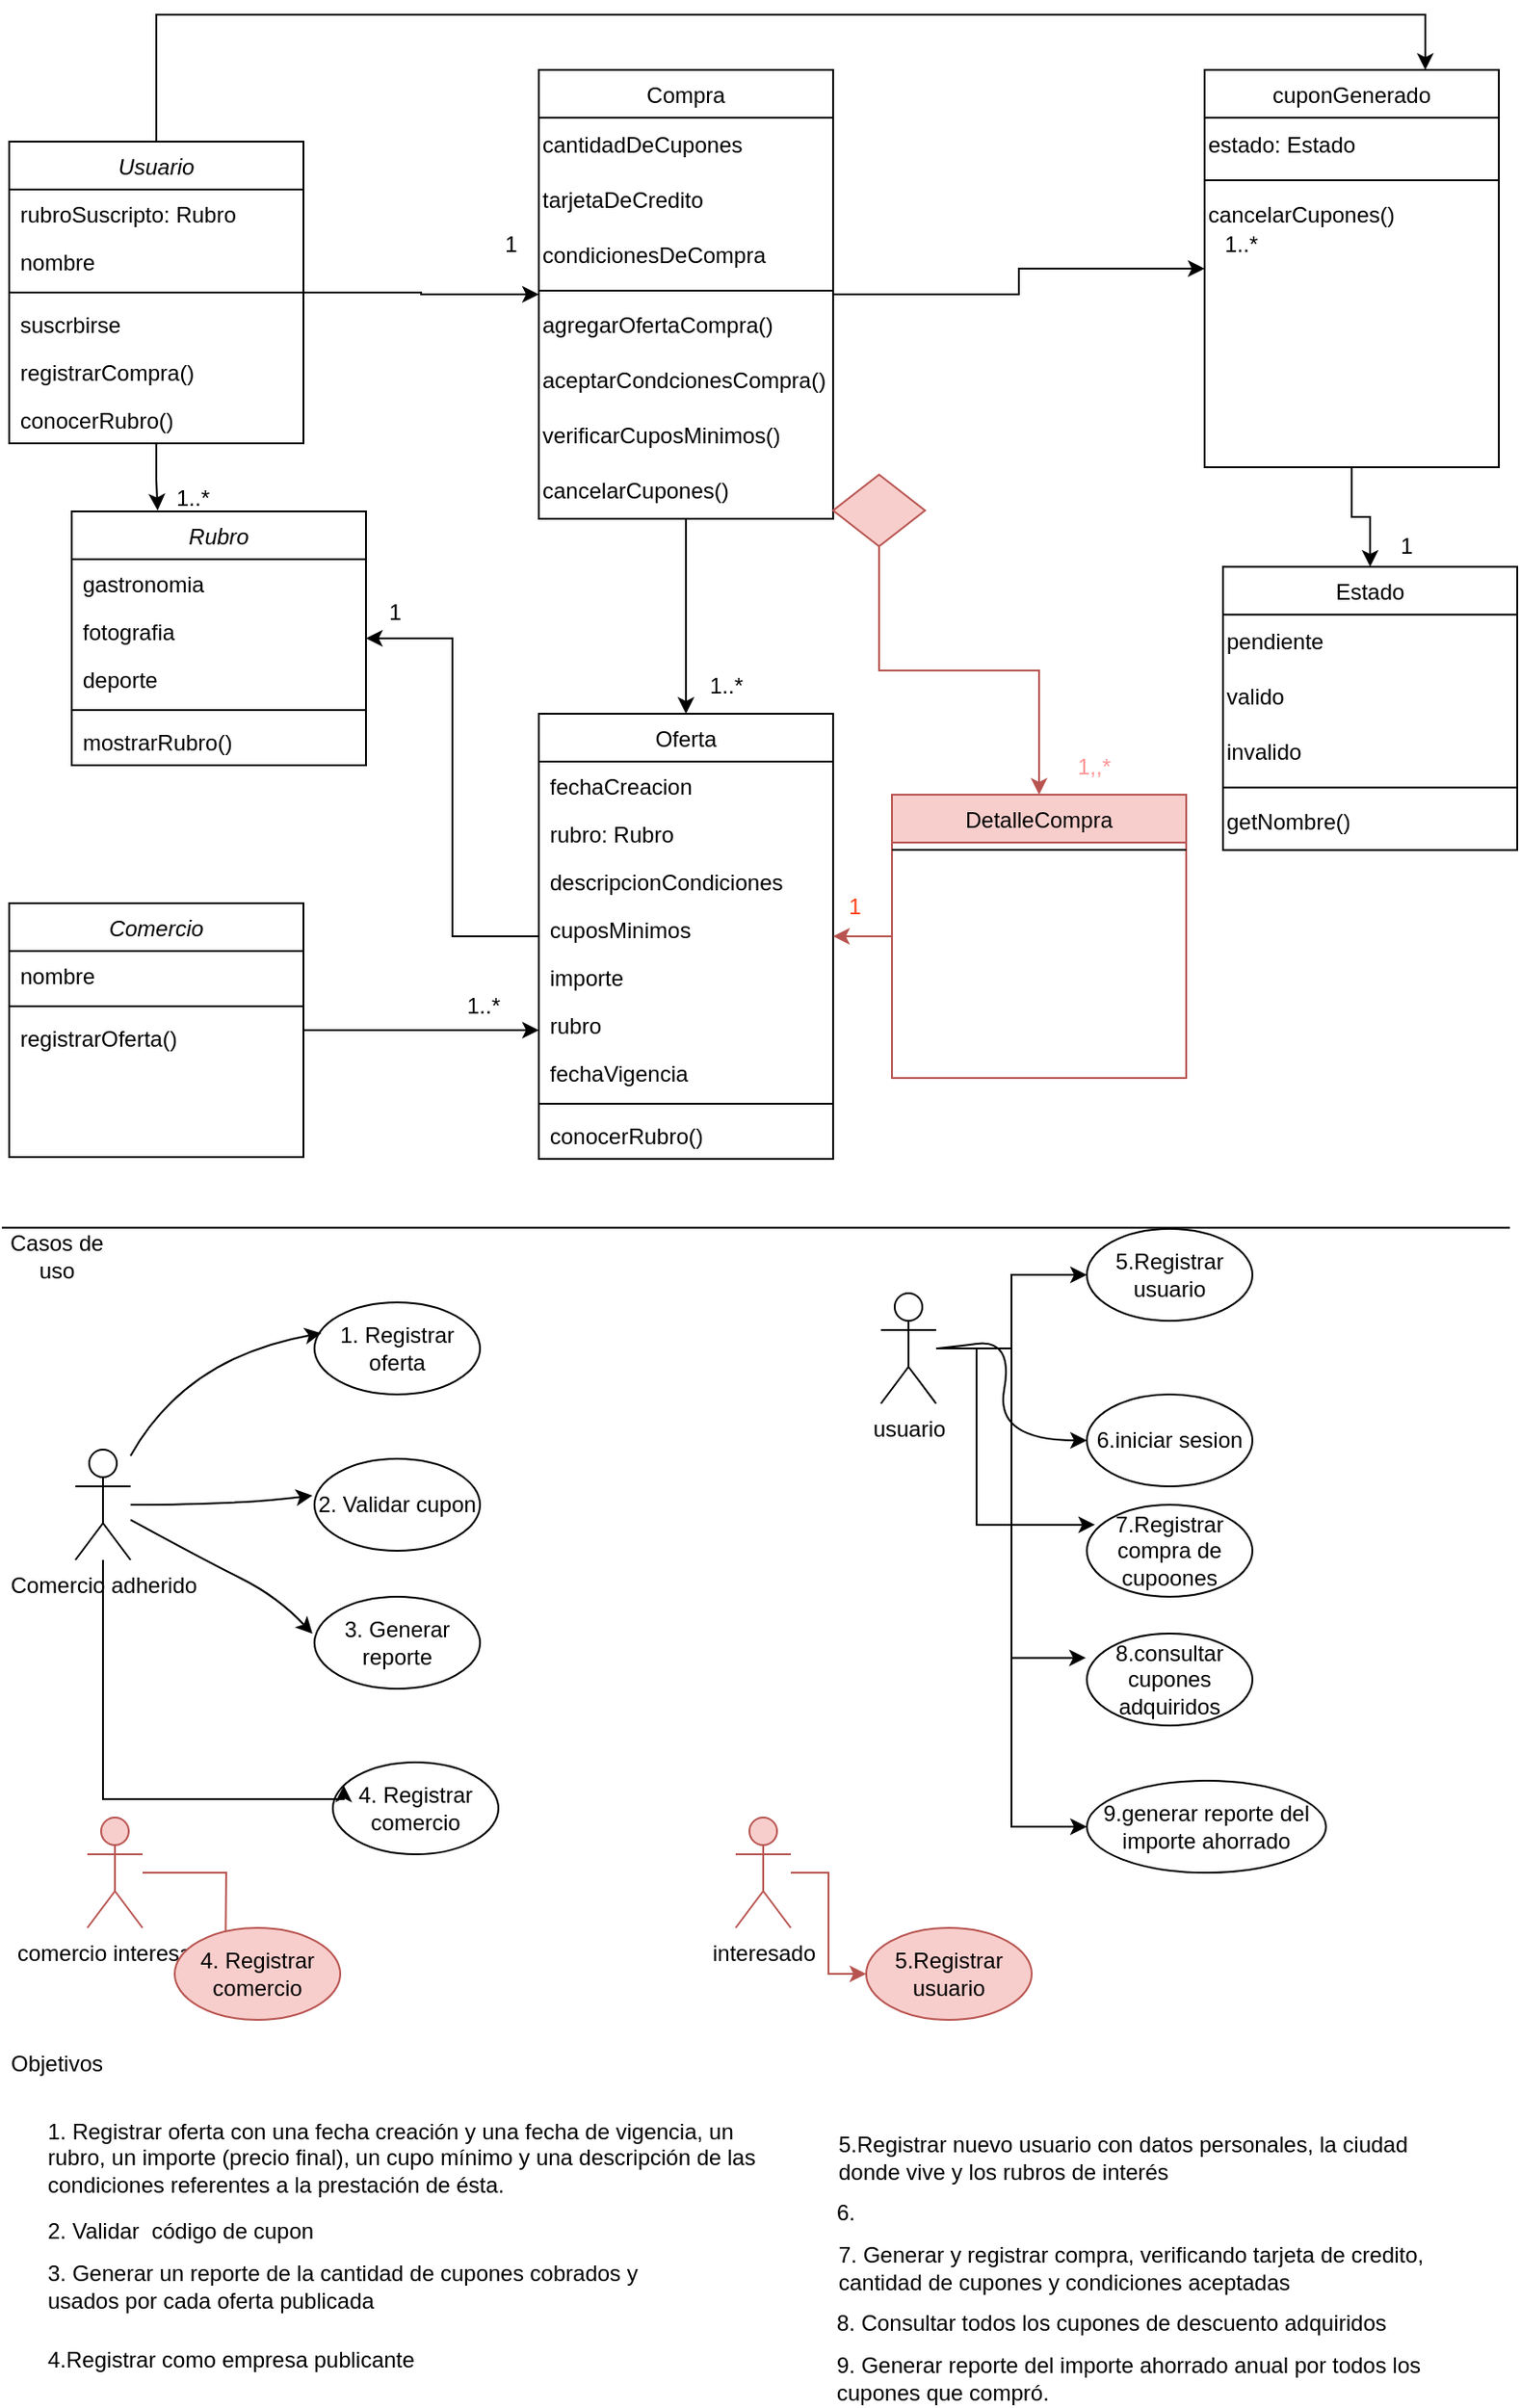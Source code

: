 <mxfile version="24.0.7" type="github">
  <diagram id="C5RBs43oDa-KdzZeNtuy" name="Page-1">
    <mxGraphModel dx="1793" dy="933" grid="1" gridSize="10" guides="1" tooltips="1" connect="1" arrows="1" fold="1" page="1" pageScale="1" pageWidth="827" pageHeight="1169" math="0" shadow="0">
      <root>
        <mxCell id="WIyWlLk6GJQsqaUBKTNV-0" />
        <mxCell id="WIyWlLk6GJQsqaUBKTNV-1" parent="WIyWlLk6GJQsqaUBKTNV-0" />
        <mxCell id="K089rmbUdxv0dRks5DoR-0" style="edgeStyle=orthogonalEdgeStyle;rounded=0;orthogonalLoop=1;jettySize=auto;html=1;" parent="WIyWlLk6GJQsqaUBKTNV-1" source="zkfFHV4jXpPFQw0GAbJ--0" target="zkfFHV4jXpPFQw0GAbJ--17" edge="1">
          <mxGeometry relative="1" as="geometry" />
        </mxCell>
        <mxCell id="K089rmbUdxv0dRks5DoR-128" style="edgeStyle=orthogonalEdgeStyle;rounded=0;orthogonalLoop=1;jettySize=auto;html=1;entryX=0.75;entryY=0;entryDx=0;entryDy=0;" parent="WIyWlLk6GJQsqaUBKTNV-1" source="zkfFHV4jXpPFQw0GAbJ--0" target="K089rmbUdxv0dRks5DoR-39" edge="1">
          <mxGeometry relative="1" as="geometry">
            <Array as="points">
              <mxPoint x="84" y="70" />
              <mxPoint x="774" y="70" />
            </Array>
          </mxGeometry>
        </mxCell>
        <mxCell id="zkfFHV4jXpPFQw0GAbJ--0" value="Usuario" style="swimlane;fontStyle=2;align=center;verticalAlign=top;childLayout=stackLayout;horizontal=1;startSize=26;horizontalStack=0;resizeParent=1;resizeLast=0;collapsible=1;marginBottom=0;rounded=0;shadow=0;strokeWidth=1;" parent="WIyWlLk6GJQsqaUBKTNV-1" vertex="1">
          <mxGeometry x="4" y="139.03" width="160" height="164" as="geometry">
            <mxRectangle x="230" y="140" width="160" height="26" as="alternateBounds" />
          </mxGeometry>
        </mxCell>
        <mxCell id="K089rmbUdxv0dRks5DoR-75" value="rubroSuscripto: Rubro" style="text;align=left;verticalAlign=top;spacingLeft=4;spacingRight=4;overflow=hidden;rotatable=0;points=[[0,0.5],[1,0.5]];portConstraint=eastwest;" parent="zkfFHV4jXpPFQw0GAbJ--0" vertex="1">
          <mxGeometry y="26" width="160" height="26" as="geometry" />
        </mxCell>
        <mxCell id="K089rmbUdxv0dRks5DoR-88" value="nombre" style="text;align=left;verticalAlign=top;spacingLeft=4;spacingRight=4;overflow=hidden;rotatable=0;points=[[0,0.5],[1,0.5]];portConstraint=eastwest;" parent="zkfFHV4jXpPFQw0GAbJ--0" vertex="1">
          <mxGeometry y="52" width="160" height="26" as="geometry" />
        </mxCell>
        <mxCell id="zkfFHV4jXpPFQw0GAbJ--4" value="" style="line;html=1;strokeWidth=1;align=left;verticalAlign=middle;spacingTop=-1;spacingLeft=3;spacingRight=3;rotatable=0;labelPosition=right;points=[];portConstraint=eastwest;" parent="zkfFHV4jXpPFQw0GAbJ--0" vertex="1">
          <mxGeometry y="78" width="160" height="8" as="geometry" />
        </mxCell>
        <mxCell id="zkfFHV4jXpPFQw0GAbJ--5" value="suscrbirse" style="text;align=left;verticalAlign=top;spacingLeft=4;spacingRight=4;overflow=hidden;rotatable=0;points=[[0,0.5],[1,0.5]];portConstraint=eastwest;" parent="zkfFHV4jXpPFQw0GAbJ--0" vertex="1">
          <mxGeometry y="86" width="160" height="26" as="geometry" />
        </mxCell>
        <mxCell id="K089rmbUdxv0dRks5DoR-89" value="registrarCompra()" style="text;align=left;verticalAlign=top;spacingLeft=4;spacingRight=4;overflow=hidden;rotatable=0;points=[[0,0.5],[1,0.5]];portConstraint=eastwest;" parent="zkfFHV4jXpPFQw0GAbJ--0" vertex="1">
          <mxGeometry y="112" width="160" height="26" as="geometry" />
        </mxCell>
        <mxCell id="K089rmbUdxv0dRks5DoR-76" value="conocerRubro()" style="text;align=left;verticalAlign=top;spacingLeft=4;spacingRight=4;overflow=hidden;rotatable=0;points=[[0,0.5],[1,0.5]];portConstraint=eastwest;" parent="zkfFHV4jXpPFQw0GAbJ--0" vertex="1">
          <mxGeometry y="138" width="160" height="26" as="geometry" />
        </mxCell>
        <mxCell id="K089rmbUdxv0dRks5DoR-32" style="edgeStyle=orthogonalEdgeStyle;rounded=0;orthogonalLoop=1;jettySize=auto;html=1;entryX=0.5;entryY=0;entryDx=0;entryDy=0;" parent="WIyWlLk6GJQsqaUBKTNV-1" source="zkfFHV4jXpPFQw0GAbJ--17" target="K089rmbUdxv0dRks5DoR-5" edge="1">
          <mxGeometry relative="1" as="geometry" />
        </mxCell>
        <mxCell id="K089rmbUdxv0dRks5DoR-38" style="edgeStyle=orthogonalEdgeStyle;rounded=0;orthogonalLoop=1;jettySize=auto;html=1;" parent="WIyWlLk6GJQsqaUBKTNV-1" source="zkfFHV4jXpPFQw0GAbJ--17" target="K089rmbUdxv0dRks5DoR-39" edge="1">
          <mxGeometry relative="1" as="geometry">
            <mxPoint x="574" y="208.03" as="targetPoint" />
          </mxGeometry>
        </mxCell>
        <mxCell id="zkfFHV4jXpPFQw0GAbJ--17" value="Compra" style="swimlane;fontStyle=0;align=center;verticalAlign=top;childLayout=stackLayout;horizontal=1;startSize=26;horizontalStack=0;resizeParent=1;resizeLast=0;collapsible=1;marginBottom=0;rounded=0;shadow=0;strokeWidth=1;" parent="WIyWlLk6GJQsqaUBKTNV-1" vertex="1">
          <mxGeometry x="292" y="100.03" width="160" height="244" as="geometry">
            <mxRectangle x="550" y="140" width="160" height="26" as="alternateBounds" />
          </mxGeometry>
        </mxCell>
        <mxCell id="K089rmbUdxv0dRks5DoR-44" value="cantidadDeCupones" style="text;html=1;align=left;verticalAlign=middle;whiteSpace=wrap;rounded=0;" parent="zkfFHV4jXpPFQw0GAbJ--17" vertex="1">
          <mxGeometry y="26" width="160" height="30" as="geometry" />
        </mxCell>
        <mxCell id="K089rmbUdxv0dRks5DoR-45" value="tarjetaDeCredito" style="text;html=1;align=left;verticalAlign=middle;whiteSpace=wrap;rounded=0;" parent="zkfFHV4jXpPFQw0GAbJ--17" vertex="1">
          <mxGeometry y="56" width="160" height="30" as="geometry" />
        </mxCell>
        <mxCell id="K089rmbUdxv0dRks5DoR-46" value="condicionesDeCompra" style="text;html=1;align=left;verticalAlign=middle;whiteSpace=wrap;rounded=0;" parent="zkfFHV4jXpPFQw0GAbJ--17" vertex="1">
          <mxGeometry y="86" width="160" height="30" as="geometry" />
        </mxCell>
        <mxCell id="zkfFHV4jXpPFQw0GAbJ--23" value="" style="line;html=1;strokeWidth=1;align=left;verticalAlign=middle;spacingTop=-1;spacingLeft=3;spacingRight=3;rotatable=0;labelPosition=right;points=[];portConstraint=eastwest;" parent="zkfFHV4jXpPFQw0GAbJ--17" vertex="1">
          <mxGeometry y="116" width="160" height="8" as="geometry" />
        </mxCell>
        <mxCell id="K089rmbUdxv0dRks5DoR-95" value="agregarOfertaCompra()" style="text;html=1;align=left;verticalAlign=middle;whiteSpace=wrap;rounded=0;" parent="zkfFHV4jXpPFQw0GAbJ--17" vertex="1">
          <mxGeometry y="124" width="160" height="30" as="geometry" />
        </mxCell>
        <mxCell id="K089rmbUdxv0dRks5DoR-47" value="aceptarCondcionesCompra()" style="text;html=1;align=left;verticalAlign=middle;whiteSpace=wrap;rounded=0;" parent="zkfFHV4jXpPFQw0GAbJ--17" vertex="1">
          <mxGeometry y="154" width="160" height="30" as="geometry" />
        </mxCell>
        <mxCell id="K089rmbUdxv0dRks5DoR-55" value="verificarCuposMinimos()" style="text;html=1;align=left;verticalAlign=middle;whiteSpace=wrap;rounded=0;" parent="zkfFHV4jXpPFQw0GAbJ--17" vertex="1">
          <mxGeometry y="184" width="160" height="30" as="geometry" />
        </mxCell>
        <mxCell id="K089rmbUdxv0dRks5DoR-57" value="cancelarCupones()" style="text;html=1;align=left;verticalAlign=middle;whiteSpace=wrap;rounded=0;" parent="zkfFHV4jXpPFQw0GAbJ--17" vertex="1">
          <mxGeometry y="214" width="160" height="30" as="geometry" />
        </mxCell>
        <mxCell id="K089rmbUdxv0dRks5DoR-33" style="edgeStyle=orthogonalEdgeStyle;rounded=0;orthogonalLoop=1;jettySize=auto;html=1;" parent="WIyWlLk6GJQsqaUBKTNV-1" source="K089rmbUdxv0dRks5DoR-2" edge="1">
          <mxGeometry relative="1" as="geometry">
            <mxPoint x="292" y="622.03" as="targetPoint" />
          </mxGeometry>
        </mxCell>
        <mxCell id="K089rmbUdxv0dRks5DoR-2" value="Comercio" style="swimlane;fontStyle=2;align=center;verticalAlign=top;childLayout=stackLayout;horizontal=1;startSize=26;horizontalStack=0;resizeParent=1;resizeLast=0;collapsible=1;marginBottom=0;rounded=0;shadow=0;strokeWidth=1;" parent="WIyWlLk6GJQsqaUBKTNV-1" vertex="1">
          <mxGeometry x="4" y="553.03" width="160" height="138" as="geometry">
            <mxRectangle x="230" y="140" width="160" height="26" as="alternateBounds" />
          </mxGeometry>
        </mxCell>
        <mxCell id="K089rmbUdxv0dRks5DoR-71" value="nombre" style="text;align=left;verticalAlign=top;spacingLeft=4;spacingRight=4;overflow=hidden;rotatable=0;points=[[0,0.5],[1,0.5]];portConstraint=eastwest;" parent="K089rmbUdxv0dRks5DoR-2" vertex="1">
          <mxGeometry y="26" width="160" height="26" as="geometry" />
        </mxCell>
        <mxCell id="K089rmbUdxv0dRks5DoR-3" value="" style="line;html=1;strokeWidth=1;align=left;verticalAlign=middle;spacingTop=-1;spacingLeft=3;spacingRight=3;rotatable=0;labelPosition=right;points=[];portConstraint=eastwest;" parent="K089rmbUdxv0dRks5DoR-2" vertex="1">
          <mxGeometry y="52" width="160" height="8" as="geometry" />
        </mxCell>
        <mxCell id="K089rmbUdxv0dRks5DoR-60" value="registrarOferta()" style="text;align=left;verticalAlign=top;spacingLeft=4;spacingRight=4;overflow=hidden;rotatable=0;points=[[0,0.5],[1,0.5]];portConstraint=eastwest;" parent="K089rmbUdxv0dRks5DoR-2" vertex="1">
          <mxGeometry y="60" width="160" height="26" as="geometry" />
        </mxCell>
        <mxCell id="K089rmbUdxv0dRks5DoR-81" style="edgeStyle=orthogonalEdgeStyle;rounded=0;orthogonalLoop=1;jettySize=auto;html=1;" parent="WIyWlLk6GJQsqaUBKTNV-1" source="K089rmbUdxv0dRks5DoR-5" target="K089rmbUdxv0dRks5DoR-68" edge="1">
          <mxGeometry relative="1" as="geometry" />
        </mxCell>
        <mxCell id="K089rmbUdxv0dRks5DoR-5" value="Oferta" style="swimlane;fontStyle=0;align=center;verticalAlign=top;childLayout=stackLayout;horizontal=1;startSize=26;horizontalStack=0;resizeParent=1;resizeLast=0;collapsible=1;marginBottom=0;rounded=0;shadow=0;strokeWidth=1;" parent="WIyWlLk6GJQsqaUBKTNV-1" vertex="1">
          <mxGeometry x="292" y="450.03" width="160" height="242" as="geometry">
            <mxRectangle x="550" y="140" width="160" height="26" as="alternateBounds" />
          </mxGeometry>
        </mxCell>
        <mxCell id="K089rmbUdxv0dRks5DoR-62" value="fechaCreacion&#xa;" style="text;align=left;verticalAlign=top;spacingLeft=4;spacingRight=4;overflow=hidden;rotatable=0;points=[[0,0.5],[1,0.5]];portConstraint=eastwest;" parent="K089rmbUdxv0dRks5DoR-5" vertex="1">
          <mxGeometry y="26" width="160" height="26" as="geometry" />
        </mxCell>
        <mxCell id="K089rmbUdxv0dRks5DoR-73" value="rubro: Rubro" style="text;align=left;verticalAlign=top;spacingLeft=4;spacingRight=4;overflow=hidden;rotatable=0;points=[[0,0.5],[1,0.5]];portConstraint=eastwest;" parent="K089rmbUdxv0dRks5DoR-5" vertex="1">
          <mxGeometry y="52" width="160" height="26" as="geometry" />
        </mxCell>
        <mxCell id="K089rmbUdxv0dRks5DoR-67" value="descripcionCondiciones" style="text;align=left;verticalAlign=top;spacingLeft=4;spacingRight=4;overflow=hidden;rotatable=0;points=[[0,0.5],[1,0.5]];portConstraint=eastwest;" parent="K089rmbUdxv0dRks5DoR-5" vertex="1">
          <mxGeometry y="78" width="160" height="26" as="geometry" />
        </mxCell>
        <mxCell id="K089rmbUdxv0dRks5DoR-66" value="cuposMinimos" style="text;align=left;verticalAlign=top;spacingLeft=4;spacingRight=4;overflow=hidden;rotatable=0;points=[[0,0.5],[1,0.5]];portConstraint=eastwest;" parent="K089rmbUdxv0dRks5DoR-5" vertex="1">
          <mxGeometry y="104" width="160" height="26" as="geometry" />
        </mxCell>
        <mxCell id="K089rmbUdxv0dRks5DoR-65" value="importe" style="text;align=left;verticalAlign=top;spacingLeft=4;spacingRight=4;overflow=hidden;rotatable=0;points=[[0,0.5],[1,0.5]];portConstraint=eastwest;" parent="K089rmbUdxv0dRks5DoR-5" vertex="1">
          <mxGeometry y="130" width="160" height="26" as="geometry" />
        </mxCell>
        <mxCell id="K089rmbUdxv0dRks5DoR-64" value="rubro" style="text;align=left;verticalAlign=top;spacingLeft=4;spacingRight=4;overflow=hidden;rotatable=0;points=[[0,0.5],[1,0.5]];portConstraint=eastwest;" parent="K089rmbUdxv0dRks5DoR-5" vertex="1">
          <mxGeometry y="156" width="160" height="26" as="geometry" />
        </mxCell>
        <mxCell id="K089rmbUdxv0dRks5DoR-63" value="fechaVigencia" style="text;align=left;verticalAlign=top;spacingLeft=4;spacingRight=4;overflow=hidden;rotatable=0;points=[[0,0.5],[1,0.5]];portConstraint=eastwest;" parent="K089rmbUdxv0dRks5DoR-5" vertex="1">
          <mxGeometry y="182" width="160" height="26" as="geometry" />
        </mxCell>
        <mxCell id="K089rmbUdxv0dRks5DoR-6" value="" style="line;html=1;strokeWidth=1;align=left;verticalAlign=middle;spacingTop=-1;spacingLeft=3;spacingRight=3;rotatable=0;labelPosition=right;points=[];portConstraint=eastwest;" parent="K089rmbUdxv0dRks5DoR-5" vertex="1">
          <mxGeometry y="208" width="160" height="8" as="geometry" />
        </mxCell>
        <mxCell id="K089rmbUdxv0dRks5DoR-85" value="conocerRubro()" style="text;align=left;verticalAlign=top;spacingLeft=4;spacingRight=4;overflow=hidden;rotatable=0;points=[[0,0.5],[1,0.5]];portConstraint=eastwest;" parent="K089rmbUdxv0dRks5DoR-5" vertex="1">
          <mxGeometry y="216" width="160" height="26" as="geometry" />
        </mxCell>
        <mxCell id="K089rmbUdxv0dRks5DoR-9" value="Comercio adherido" style="shape=umlActor;verticalLabelPosition=bottom;verticalAlign=top;html=1;outlineConnect=0;align=center;" parent="WIyWlLk6GJQsqaUBKTNV-1" vertex="1">
          <mxGeometry x="40" y="850" width="30" height="60" as="geometry" />
        </mxCell>
        <mxCell id="K089rmbUdxv0dRks5DoR-11" value="Casos de uso" style="text;html=1;align=center;verticalAlign=middle;whiteSpace=wrap;rounded=0;" parent="WIyWlLk6GJQsqaUBKTNV-1" vertex="1">
          <mxGeometry y="730" width="60" height="30" as="geometry" />
        </mxCell>
        <mxCell id="K089rmbUdxv0dRks5DoR-12" value="" style="endArrow=none;html=1;rounded=0;" parent="WIyWlLk6GJQsqaUBKTNV-1" edge="1">
          <mxGeometry width="50" height="50" relative="1" as="geometry">
            <mxPoint y="729.39" as="sourcePoint" />
            <mxPoint x="820" y="729.39" as="targetPoint" />
          </mxGeometry>
        </mxCell>
        <mxCell id="K089rmbUdxv0dRks5DoR-13" value="1. Registrar oferta" style="ellipse;whiteSpace=wrap;html=1;" parent="WIyWlLk6GJQsqaUBKTNV-1" vertex="1">
          <mxGeometry x="170" y="770" width="90" height="50" as="geometry" />
        </mxCell>
        <mxCell id="K089rmbUdxv0dRks5DoR-15" value="" style="curved=1;endArrow=classic;html=1;rounded=0;entryX=0.042;entryY=0.334;entryDx=0;entryDy=0;entryPerimeter=0;" parent="WIyWlLk6GJQsqaUBKTNV-1" source="K089rmbUdxv0dRks5DoR-9" target="K089rmbUdxv0dRks5DoR-13" edge="1">
          <mxGeometry width="50" height="50" relative="1" as="geometry">
            <mxPoint x="270" y="940" as="sourcePoint" />
            <mxPoint x="320" y="890" as="targetPoint" />
            <Array as="points">
              <mxPoint x="100" y="800" />
            </Array>
          </mxGeometry>
        </mxCell>
        <mxCell id="K089rmbUdxv0dRks5DoR-16" value="2. Validar cupon" style="ellipse;whiteSpace=wrap;html=1;" parent="WIyWlLk6GJQsqaUBKTNV-1" vertex="1">
          <mxGeometry x="170" y="855" width="90" height="50" as="geometry" />
        </mxCell>
        <mxCell id="K089rmbUdxv0dRks5DoR-17" value="" style="curved=1;endArrow=classic;html=1;rounded=0;entryX=-0.012;entryY=0.399;entryDx=0;entryDy=0;entryPerimeter=0;" parent="WIyWlLk6GJQsqaUBKTNV-1" source="K089rmbUdxv0dRks5DoR-9" target="K089rmbUdxv0dRks5DoR-16" edge="1">
          <mxGeometry width="50" height="50" relative="1" as="geometry">
            <mxPoint x="200" y="1020" as="sourcePoint" />
            <mxPoint x="250" y="970" as="targetPoint" />
            <Array as="points">
              <mxPoint x="130" y="880" />
            </Array>
          </mxGeometry>
        </mxCell>
        <mxCell id="K089rmbUdxv0dRks5DoR-18" value="3. Generar reporte" style="ellipse;whiteSpace=wrap;html=1;" parent="WIyWlLk6GJQsqaUBKTNV-1" vertex="1">
          <mxGeometry x="170" y="930" width="90" height="50" as="geometry" />
        </mxCell>
        <mxCell id="K089rmbUdxv0dRks5DoR-19" value="" style="curved=1;endArrow=classic;html=1;rounded=0;entryX=-0.012;entryY=0.403;entryDx=0;entryDy=0;entryPerimeter=0;" parent="WIyWlLk6GJQsqaUBKTNV-1" source="K089rmbUdxv0dRks5DoR-9" target="K089rmbUdxv0dRks5DoR-18" edge="1">
          <mxGeometry width="50" height="50" relative="1" as="geometry">
            <mxPoint x="150" y="1030" as="sourcePoint" />
            <mxPoint x="200" y="980" as="targetPoint" />
            <Array as="points">
              <mxPoint x="110" y="910" />
              <mxPoint x="150" y="930" />
            </Array>
          </mxGeometry>
        </mxCell>
        <mxCell id="K089rmbUdxv0dRks5DoR-130" style="edgeStyle=orthogonalEdgeStyle;rounded=0;orthogonalLoop=1;jettySize=auto;html=1;" parent="WIyWlLk6GJQsqaUBKTNV-1" source="K089rmbUdxv0dRks5DoR-20" target="K089rmbUdxv0dRks5DoR-24" edge="1">
          <mxGeometry relative="1" as="geometry" />
        </mxCell>
        <mxCell id="K089rmbUdxv0dRks5DoR-132" style="edgeStyle=orthogonalEdgeStyle;rounded=0;orthogonalLoop=1;jettySize=auto;html=1;entryX=0;entryY=0.5;entryDx=0;entryDy=0;" parent="WIyWlLk6GJQsqaUBKTNV-1" source="K089rmbUdxv0dRks5DoR-20" target="K089rmbUdxv0dRks5DoR-28" edge="1">
          <mxGeometry relative="1" as="geometry" />
        </mxCell>
        <mxCell id="K089rmbUdxv0dRks5DoR-20" value="usuario" style="shape=umlActor;verticalLabelPosition=bottom;verticalAlign=top;html=1;outlineConnect=0;align=center;" parent="WIyWlLk6GJQsqaUBKTNV-1" vertex="1">
          <mxGeometry x="478" y="765" width="30" height="60" as="geometry" />
        </mxCell>
        <mxCell id="K089rmbUdxv0dRks5DoR-21" value="6.iniciar sesion" style="ellipse;whiteSpace=wrap;html=1;" parent="WIyWlLk6GJQsqaUBKTNV-1" vertex="1">
          <mxGeometry x="590" y="820" width="90" height="50" as="geometry" />
        </mxCell>
        <mxCell id="K089rmbUdxv0dRks5DoR-22" value="" style="curved=1;endArrow=classic;html=1;rounded=0;" parent="WIyWlLk6GJQsqaUBKTNV-1" source="K089rmbUdxv0dRks5DoR-20" target="K089rmbUdxv0dRks5DoR-21" edge="1">
          <mxGeometry width="50" height="50" relative="1" as="geometry">
            <mxPoint x="580" y="900" as="sourcePoint" />
            <mxPoint x="630" y="850" as="targetPoint" />
            <Array as="points">
              <mxPoint x="510" y="795" />
              <mxPoint x="550" y="790" />
              <mxPoint x="540" y="845" />
            </Array>
          </mxGeometry>
        </mxCell>
        <mxCell id="K089rmbUdxv0dRks5DoR-23" value="4. Registrar comercio" style="ellipse;whiteSpace=wrap;html=1;" parent="WIyWlLk6GJQsqaUBKTNV-1" vertex="1">
          <mxGeometry x="180" y="1020" width="90" height="50" as="geometry" />
        </mxCell>
        <mxCell id="K089rmbUdxv0dRks5DoR-24" value="5.Registrar usuario" style="ellipse;whiteSpace=wrap;html=1;" parent="WIyWlLk6GJQsqaUBKTNV-1" vertex="1">
          <mxGeometry x="590" y="730" width="90" height="50" as="geometry" />
        </mxCell>
        <mxCell id="K089rmbUdxv0dRks5DoR-25" value="7.Registrar compra de cupoones" style="ellipse;whiteSpace=wrap;html=1;" parent="WIyWlLk6GJQsqaUBKTNV-1" vertex="1">
          <mxGeometry x="590" y="880" width="90" height="50" as="geometry" />
        </mxCell>
        <mxCell id="K089rmbUdxv0dRks5DoR-26" style="edgeStyle=orthogonalEdgeStyle;rounded=0;orthogonalLoop=1;jettySize=auto;html=1;entryX=0.049;entryY=0.217;entryDx=0;entryDy=0;entryPerimeter=0;" parent="WIyWlLk6GJQsqaUBKTNV-1" source="K089rmbUdxv0dRks5DoR-20" target="K089rmbUdxv0dRks5DoR-25" edge="1">
          <mxGeometry relative="1" as="geometry">
            <Array as="points">
              <mxPoint x="530" y="795" />
              <mxPoint x="530" y="891" />
            </Array>
          </mxGeometry>
        </mxCell>
        <mxCell id="K089rmbUdxv0dRks5DoR-27" value="8.consultar cupones adquiridos" style="ellipse;whiteSpace=wrap;html=1;" parent="WIyWlLk6GJQsqaUBKTNV-1" vertex="1">
          <mxGeometry x="590" y="950" width="90" height="50" as="geometry" />
        </mxCell>
        <mxCell id="K089rmbUdxv0dRks5DoR-28" value="9.generar reporte del importe ahorrado" style="ellipse;whiteSpace=wrap;html=1;" parent="WIyWlLk6GJQsqaUBKTNV-1" vertex="1">
          <mxGeometry x="590" y="1030" width="130" height="50" as="geometry" />
        </mxCell>
        <mxCell id="K089rmbUdxv0dRks5DoR-59" style="edgeStyle=orthogonalEdgeStyle;rounded=0;orthogonalLoop=1;jettySize=auto;html=1;entryX=0.5;entryY=0;entryDx=0;entryDy=0;" parent="WIyWlLk6GJQsqaUBKTNV-1" source="K089rmbUdxv0dRks5DoR-39" target="K089rmbUdxv0dRks5DoR-48" edge="1">
          <mxGeometry relative="1" as="geometry" />
        </mxCell>
        <mxCell id="K089rmbUdxv0dRks5DoR-39" value="cuponGenerado" style="swimlane;fontStyle=0;align=center;verticalAlign=top;childLayout=stackLayout;horizontal=1;startSize=26;horizontalStack=0;resizeParent=1;resizeLast=0;collapsible=1;marginBottom=0;rounded=0;shadow=0;strokeWidth=1;" parent="WIyWlLk6GJQsqaUBKTNV-1" vertex="1">
          <mxGeometry x="654" y="100.03" width="160" height="216" as="geometry">
            <mxRectangle x="550" y="140" width="160" height="26" as="alternateBounds" />
          </mxGeometry>
        </mxCell>
        <mxCell id="K089rmbUdxv0dRks5DoR-91" value="estado: Estado" style="text;html=1;align=left;verticalAlign=middle;whiteSpace=wrap;rounded=0;" parent="K089rmbUdxv0dRks5DoR-39" vertex="1">
          <mxGeometry y="26" width="160" height="30" as="geometry" />
        </mxCell>
        <mxCell id="K089rmbUdxv0dRks5DoR-40" value="" style="line;html=1;strokeWidth=1;align=left;verticalAlign=middle;spacingTop=-1;spacingLeft=3;spacingRight=3;rotatable=0;labelPosition=right;points=[];portConstraint=eastwest;" parent="K089rmbUdxv0dRks5DoR-39" vertex="1">
          <mxGeometry y="56" width="160" height="8" as="geometry" />
        </mxCell>
        <mxCell id="K089rmbUdxv0dRks5DoR-58" value="cancelarCupones()" style="text;html=1;align=left;verticalAlign=middle;whiteSpace=wrap;rounded=0;" parent="K089rmbUdxv0dRks5DoR-39" vertex="1">
          <mxGeometry y="64" width="160" height="30" as="geometry" />
        </mxCell>
        <mxCell id="K089rmbUdxv0dRks5DoR-48" value="Estado" style="swimlane;fontStyle=0;align=center;verticalAlign=top;childLayout=stackLayout;horizontal=1;startSize=26;horizontalStack=0;resizeParent=1;resizeLast=0;collapsible=1;marginBottom=0;rounded=0;shadow=0;strokeWidth=1;" parent="WIyWlLk6GJQsqaUBKTNV-1" vertex="1">
          <mxGeometry x="664" y="370.08" width="160" height="154" as="geometry">
            <mxRectangle x="550" y="140" width="160" height="26" as="alternateBounds" />
          </mxGeometry>
        </mxCell>
        <mxCell id="K089rmbUdxv0dRks5DoR-50" value="pendiente" style="text;html=1;align=left;verticalAlign=middle;whiteSpace=wrap;rounded=0;" parent="K089rmbUdxv0dRks5DoR-48" vertex="1">
          <mxGeometry y="26" width="160" height="30" as="geometry" />
        </mxCell>
        <mxCell id="K089rmbUdxv0dRks5DoR-93" value="valido" style="text;html=1;align=left;verticalAlign=middle;whiteSpace=wrap;rounded=0;" parent="K089rmbUdxv0dRks5DoR-48" vertex="1">
          <mxGeometry y="56" width="160" height="30" as="geometry" />
        </mxCell>
        <mxCell id="K089rmbUdxv0dRks5DoR-51" value="invalido" style="text;html=1;align=left;verticalAlign=middle;whiteSpace=wrap;rounded=0;" parent="K089rmbUdxv0dRks5DoR-48" vertex="1">
          <mxGeometry y="86" width="160" height="30" as="geometry" />
        </mxCell>
        <mxCell id="K089rmbUdxv0dRks5DoR-49" value="" style="line;html=1;strokeWidth=1;align=left;verticalAlign=middle;spacingTop=-1;spacingLeft=3;spacingRight=3;rotatable=0;labelPosition=right;points=[];portConstraint=eastwest;" parent="K089rmbUdxv0dRks5DoR-48" vertex="1">
          <mxGeometry y="116" width="160" height="8" as="geometry" />
        </mxCell>
        <mxCell id="K089rmbUdxv0dRks5DoR-92" value="getNombre()" style="text;html=1;align=left;verticalAlign=middle;whiteSpace=wrap;rounded=0;" parent="K089rmbUdxv0dRks5DoR-48" vertex="1">
          <mxGeometry y="124" width="160" height="30" as="geometry" />
        </mxCell>
        <mxCell id="K089rmbUdxv0dRks5DoR-61" value="1..*" style="text;html=1;align=center;verticalAlign=middle;whiteSpace=wrap;rounded=0;" parent="WIyWlLk6GJQsqaUBKTNV-1" vertex="1">
          <mxGeometry x="232" y="594.03" width="60" height="30" as="geometry" />
        </mxCell>
        <mxCell id="K089rmbUdxv0dRks5DoR-68" value="Rubro" style="swimlane;fontStyle=2;align=center;verticalAlign=top;childLayout=stackLayout;horizontal=1;startSize=26;horizontalStack=0;resizeParent=1;resizeLast=0;collapsible=1;marginBottom=0;rounded=0;shadow=0;strokeWidth=1;" parent="WIyWlLk6GJQsqaUBKTNV-1" vertex="1">
          <mxGeometry x="38" y="340.03" width="160" height="138" as="geometry">
            <mxRectangle x="230" y="140" width="160" height="26" as="alternateBounds" />
          </mxGeometry>
        </mxCell>
        <mxCell id="K089rmbUdxv0dRks5DoR-78" value="gastronomia" style="text;align=left;verticalAlign=top;spacingLeft=4;spacingRight=4;overflow=hidden;rotatable=0;points=[[0,0.5],[1,0.5]];portConstraint=eastwest;" parent="K089rmbUdxv0dRks5DoR-68" vertex="1">
          <mxGeometry y="26" width="160" height="26" as="geometry" />
        </mxCell>
        <mxCell id="K089rmbUdxv0dRks5DoR-79" value="fotografia" style="text;align=left;verticalAlign=top;spacingLeft=4;spacingRight=4;overflow=hidden;rotatable=0;points=[[0,0.5],[1,0.5]];portConstraint=eastwest;" parent="K089rmbUdxv0dRks5DoR-68" vertex="1">
          <mxGeometry y="52" width="160" height="26" as="geometry" />
        </mxCell>
        <mxCell id="K089rmbUdxv0dRks5DoR-80" value="deporte" style="text;align=left;verticalAlign=top;spacingLeft=4;spacingRight=4;overflow=hidden;rotatable=0;points=[[0,0.5],[1,0.5]];portConstraint=eastwest;" parent="K089rmbUdxv0dRks5DoR-68" vertex="1">
          <mxGeometry y="78" width="160" height="26" as="geometry" />
        </mxCell>
        <mxCell id="K089rmbUdxv0dRks5DoR-69" value="" style="line;html=1;strokeWidth=1;align=left;verticalAlign=middle;spacingTop=-1;spacingLeft=3;spacingRight=3;rotatable=0;labelPosition=right;points=[];portConstraint=eastwest;" parent="K089rmbUdxv0dRks5DoR-68" vertex="1">
          <mxGeometry y="104" width="160" height="8" as="geometry" />
        </mxCell>
        <mxCell id="K089rmbUdxv0dRks5DoR-70" value="mostrarRubro()" style="text;align=left;verticalAlign=top;spacingLeft=4;spacingRight=4;overflow=hidden;rotatable=0;points=[[0,0.5],[1,0.5]];portConstraint=eastwest;" parent="K089rmbUdxv0dRks5DoR-68" vertex="1">
          <mxGeometry y="112" width="160" height="26" as="geometry" />
        </mxCell>
        <mxCell id="K089rmbUdxv0dRks5DoR-77" style="edgeStyle=orthogonalEdgeStyle;rounded=0;orthogonalLoop=1;jettySize=auto;html=1;entryX=0.292;entryY=-0.004;entryDx=0;entryDy=0;entryPerimeter=0;" parent="WIyWlLk6GJQsqaUBKTNV-1" source="zkfFHV4jXpPFQw0GAbJ--0" target="K089rmbUdxv0dRks5DoR-68" edge="1">
          <mxGeometry relative="1" as="geometry" />
        </mxCell>
        <mxCell id="K089rmbUdxv0dRks5DoR-84" value="1" style="text;html=1;align=center;verticalAlign=middle;whiteSpace=wrap;rounded=0;" parent="WIyWlLk6GJQsqaUBKTNV-1" vertex="1">
          <mxGeometry x="184" y="380.03" width="60" height="30" as="geometry" />
        </mxCell>
        <mxCell id="K089rmbUdxv0dRks5DoR-86" value="1..*" style="text;html=1;align=center;verticalAlign=middle;whiteSpace=wrap;rounded=0;" parent="WIyWlLk6GJQsqaUBKTNV-1" vertex="1">
          <mxGeometry x="74" y="316.03" width="60" height="34" as="geometry" />
        </mxCell>
        <mxCell id="K089rmbUdxv0dRks5DoR-90" value="1" style="text;html=1;align=center;verticalAlign=middle;whiteSpace=wrap;rounded=0;" parent="WIyWlLk6GJQsqaUBKTNV-1" vertex="1">
          <mxGeometry x="247" y="180.03" width="60" height="30" as="geometry" />
        </mxCell>
        <mxCell id="K089rmbUdxv0dRks5DoR-94" value="1..*" style="text;html=1;align=center;verticalAlign=middle;whiteSpace=wrap;rounded=0;" parent="WIyWlLk6GJQsqaUBKTNV-1" vertex="1">
          <mxGeometry x="364" y="420.03" width="60" height="30" as="geometry" />
        </mxCell>
        <mxCell id="K089rmbUdxv0dRks5DoR-96" value="1..*" style="text;html=1;align=center;verticalAlign=middle;whiteSpace=wrap;rounded=0;" parent="WIyWlLk6GJQsqaUBKTNV-1" vertex="1">
          <mxGeometry x="644" y="180.03" width="60" height="30" as="geometry" />
        </mxCell>
        <mxCell id="K089rmbUdxv0dRks5DoR-97" value="1" style="text;html=1;align=center;verticalAlign=middle;whiteSpace=wrap;rounded=0;" parent="WIyWlLk6GJQsqaUBKTNV-1" vertex="1">
          <mxGeometry x="734" y="344.03" width="60" height="30" as="geometry" />
        </mxCell>
        <mxCell id="K089rmbUdxv0dRks5DoR-126" style="edgeStyle=orthogonalEdgeStyle;rounded=0;orthogonalLoop=1;jettySize=auto;html=1;fillColor=#f8cecc;strokeColor=#b85450;" parent="WIyWlLk6GJQsqaUBKTNV-1" source="K089rmbUdxv0dRks5DoR-117" target="K089rmbUdxv0dRks5DoR-5" edge="1">
          <mxGeometry relative="1" as="geometry" />
        </mxCell>
        <mxCell id="K089rmbUdxv0dRks5DoR-117" value="DetalleCompra" style="swimlane;fontStyle=0;align=center;verticalAlign=top;childLayout=stackLayout;horizontal=1;startSize=26;horizontalStack=0;resizeParent=1;resizeLast=0;collapsible=1;marginBottom=0;rounded=0;shadow=0;strokeWidth=1;fillColor=#f8cecc;strokeColor=#b85450;" parent="WIyWlLk6GJQsqaUBKTNV-1" vertex="1">
          <mxGeometry x="484" y="494.03" width="160" height="154" as="geometry">
            <mxRectangle x="550" y="140" width="160" height="26" as="alternateBounds" />
          </mxGeometry>
        </mxCell>
        <mxCell id="K089rmbUdxv0dRks5DoR-121" value="" style="line;html=1;strokeWidth=1;align=left;verticalAlign=middle;spacingTop=-1;spacingLeft=3;spacingRight=3;rotatable=0;labelPosition=right;points=[];portConstraint=eastwest;" parent="K089rmbUdxv0dRks5DoR-117" vertex="1">
          <mxGeometry y="26" width="160" height="8" as="geometry" />
        </mxCell>
        <mxCell id="K089rmbUdxv0dRks5DoR-124" style="edgeStyle=orthogonalEdgeStyle;rounded=0;orthogonalLoop=1;jettySize=auto;html=1;fillColor=#f8cecc;strokeColor=#b85450;" parent="WIyWlLk6GJQsqaUBKTNV-1" source="K089rmbUdxv0dRks5DoR-123" target="K089rmbUdxv0dRks5DoR-117" edge="1">
          <mxGeometry relative="1" as="geometry" />
        </mxCell>
        <mxCell id="K089rmbUdxv0dRks5DoR-123" value="" style="rhombus;whiteSpace=wrap;html=1;fillColor=#f8cecc;strokeColor=#b85450;" parent="WIyWlLk6GJQsqaUBKTNV-1" vertex="1">
          <mxGeometry x="452" y="320.03" width="50" height="39" as="geometry" />
        </mxCell>
        <mxCell id="K089rmbUdxv0dRks5DoR-125" value="&lt;font color=&quot;#ff9494&quot;&gt;1,,*&lt;/font&gt;" style="text;html=1;align=center;verticalAlign=middle;whiteSpace=wrap;rounded=0;" parent="WIyWlLk6GJQsqaUBKTNV-1" vertex="1">
          <mxGeometry x="564" y="464.03" width="60" height="30" as="geometry" />
        </mxCell>
        <mxCell id="K089rmbUdxv0dRks5DoR-127" value="&lt;font color=&quot;#ff3e17&quot;&gt;1&lt;/font&gt;" style="text;html=1;align=center;verticalAlign=middle;whiteSpace=wrap;rounded=0;" parent="WIyWlLk6GJQsqaUBKTNV-1" vertex="1">
          <mxGeometry x="434" y="540.03" width="60" height="30" as="geometry" />
        </mxCell>
        <mxCell id="K089rmbUdxv0dRks5DoR-129" style="edgeStyle=orthogonalEdgeStyle;rounded=0;orthogonalLoop=1;jettySize=auto;html=1;entryX=0.066;entryY=0.252;entryDx=0;entryDy=0;entryPerimeter=0;" parent="WIyWlLk6GJQsqaUBKTNV-1" source="K089rmbUdxv0dRks5DoR-9" target="K089rmbUdxv0dRks5DoR-23" edge="1">
          <mxGeometry relative="1" as="geometry">
            <Array as="points">
              <mxPoint x="55" y="1040" />
              <mxPoint x="186" y="1040" />
            </Array>
          </mxGeometry>
        </mxCell>
        <mxCell id="K089rmbUdxv0dRks5DoR-131" style="edgeStyle=orthogonalEdgeStyle;rounded=0;orthogonalLoop=1;jettySize=auto;html=1;entryX=-0.006;entryY=0.264;entryDx=0;entryDy=0;entryPerimeter=0;" parent="WIyWlLk6GJQsqaUBKTNV-1" source="K089rmbUdxv0dRks5DoR-20" target="K089rmbUdxv0dRks5DoR-27" edge="1">
          <mxGeometry relative="1" as="geometry" />
        </mxCell>
        <mxCell id="PXoqr4h4qzfgVr_eDq5i-0" value="Objetivos" style="text;html=1;align=center;verticalAlign=middle;whiteSpace=wrap;rounded=0;" vertex="1" parent="WIyWlLk6GJQsqaUBKTNV-1">
          <mxGeometry y="1169" width="60" height="30" as="geometry" />
        </mxCell>
        <mxCell id="PXoqr4h4qzfgVr_eDq5i-3" value="1. Registrar oferta con una fecha creación y una fecha de vigencia, un rubro, un importe (precio final), un cupo mínimo y una descripción de las condiciones referentes a la prestación de ésta.  " style="text;html=1;align=left;verticalAlign=middle;whiteSpace=wrap;rounded=0;" vertex="1" parent="WIyWlLk6GJQsqaUBKTNV-1">
          <mxGeometry x="23" y="1220" width="397" height="30" as="geometry" />
        </mxCell>
        <mxCell id="PXoqr4h4qzfgVr_eDq5i-4" value="2. Validar&amp;nbsp; código de cupon" style="text;html=1;align=left;verticalAlign=middle;whiteSpace=wrap;rounded=0;" vertex="1" parent="WIyWlLk6GJQsqaUBKTNV-1">
          <mxGeometry x="23" y="1260" width="341" height="30" as="geometry" />
        </mxCell>
        <mxCell id="PXoqr4h4qzfgVr_eDq5i-5" value="9. Generar reporte del importe ahorrado anual por todos los cupones que compró." style="text;html=1;align=left;verticalAlign=middle;whiteSpace=wrap;rounded=0;" vertex="1" parent="WIyWlLk6GJQsqaUBKTNV-1">
          <mxGeometry x="452" y="1340" width="328" height="30" as="geometry" />
        </mxCell>
        <mxCell id="PXoqr4h4qzfgVr_eDq5i-6" value="3. Generar un reporte de la cantidad de cupones cobrados y usados por cada oferta publicada" style="text;html=1;align=left;verticalAlign=middle;whiteSpace=wrap;rounded=0;" vertex="1" parent="WIyWlLk6GJQsqaUBKTNV-1">
          <mxGeometry x="23" y="1290" width="341" height="30" as="geometry" />
        </mxCell>
        <mxCell id="PXoqr4h4qzfgVr_eDq5i-7" value="8. Consultar todos los cupones de descuento adquiridos" style="text;html=1;align=left;verticalAlign=middle;whiteSpace=wrap;rounded=0;" vertex="1" parent="WIyWlLk6GJQsqaUBKTNV-1">
          <mxGeometry x="452" y="1310" width="328" height="30" as="geometry" />
        </mxCell>
        <mxCell id="PXoqr4h4qzfgVr_eDq5i-8" value="7. Generar y registrar compra, verificando tarjeta de credito, cantidad de cupones y condiciones aceptadas" style="text;html=1;align=left;verticalAlign=middle;whiteSpace=wrap;rounded=0;" vertex="1" parent="WIyWlLk6GJQsqaUBKTNV-1">
          <mxGeometry x="453" y="1280" width="341" height="30" as="geometry" />
        </mxCell>
        <mxCell id="PXoqr4h4qzfgVr_eDq5i-9" value="4.Registrar como empresa publicante" style="text;html=1;align=left;verticalAlign=middle;whiteSpace=wrap;rounded=0;" vertex="1" parent="WIyWlLk6GJQsqaUBKTNV-1">
          <mxGeometry x="23" y="1330" width="341" height="30" as="geometry" />
        </mxCell>
        <mxCell id="PXoqr4h4qzfgVr_eDq5i-10" value="6." style="text;html=1;align=left;verticalAlign=middle;whiteSpace=wrap;rounded=0;" vertex="1" parent="WIyWlLk6GJQsqaUBKTNV-1">
          <mxGeometry x="452" y="1250" width="341" height="30" as="geometry" />
        </mxCell>
        <mxCell id="PXoqr4h4qzfgVr_eDq5i-11" value="5.Registrar nuevo usuario con datos personales, la ciudad &lt;br/&gt;donde vive y los rubros de interés " style="text;html=1;align=left;verticalAlign=middle;whiteSpace=wrap;rounded=0;" vertex="1" parent="WIyWlLk6GJQsqaUBKTNV-1">
          <mxGeometry x="453" y="1220" width="341" height="30" as="geometry" />
        </mxCell>
        <mxCell id="PXoqr4h4qzfgVr_eDq5i-14" style="edgeStyle=orthogonalEdgeStyle;rounded=0;orthogonalLoop=1;jettySize=auto;html=1;fillColor=#f8cecc;strokeColor=#b85450;" edge="1" parent="WIyWlLk6GJQsqaUBKTNV-1" source="PXoqr4h4qzfgVr_eDq5i-12" target="PXoqr4h4qzfgVr_eDq5i-13">
          <mxGeometry relative="1" as="geometry" />
        </mxCell>
        <mxCell id="PXoqr4h4qzfgVr_eDq5i-12" value="interesado" style="shape=umlActor;verticalLabelPosition=bottom;verticalAlign=top;html=1;outlineConnect=0;align=center;fillColor=#f8cecc;strokeColor=#b85450;" vertex="1" parent="WIyWlLk6GJQsqaUBKTNV-1">
          <mxGeometry x="399" y="1050" width="30" height="60" as="geometry" />
        </mxCell>
        <mxCell id="PXoqr4h4qzfgVr_eDq5i-13" value="5.Registrar usuario" style="ellipse;whiteSpace=wrap;html=1;fillColor=#f8cecc;strokeColor=#b85450;" vertex="1" parent="WIyWlLk6GJQsqaUBKTNV-1">
          <mxGeometry x="470" y="1110" width="90" height="50" as="geometry" />
        </mxCell>
        <mxCell id="PXoqr4h4qzfgVr_eDq5i-18" style="edgeStyle=orthogonalEdgeStyle;rounded=0;orthogonalLoop=1;jettySize=auto;html=1;fillColor=#f8cecc;strokeColor=#b85450;" edge="1" parent="WIyWlLk6GJQsqaUBKTNV-1" source="PXoqr4h4qzfgVr_eDq5i-19">
          <mxGeometry relative="1" as="geometry">
            <mxPoint x="121.5" y="1135" as="targetPoint" />
          </mxGeometry>
        </mxCell>
        <mxCell id="PXoqr4h4qzfgVr_eDq5i-19" value="comercio interesado" style="shape=umlActor;verticalLabelPosition=bottom;verticalAlign=top;html=1;outlineConnect=0;align=center;fillColor=#f8cecc;strokeColor=#b85450;" vertex="1" parent="WIyWlLk6GJQsqaUBKTNV-1">
          <mxGeometry x="46.5" y="1050" width="30" height="60" as="geometry" />
        </mxCell>
        <mxCell id="PXoqr4h4qzfgVr_eDq5i-20" value="4. Registrar comercio" style="ellipse;whiteSpace=wrap;html=1;fillColor=#f8cecc;strokeColor=#b85450;" vertex="1" parent="WIyWlLk6GJQsqaUBKTNV-1">
          <mxGeometry x="94" y="1110" width="90" height="50" as="geometry" />
        </mxCell>
      </root>
    </mxGraphModel>
  </diagram>
</mxfile>
